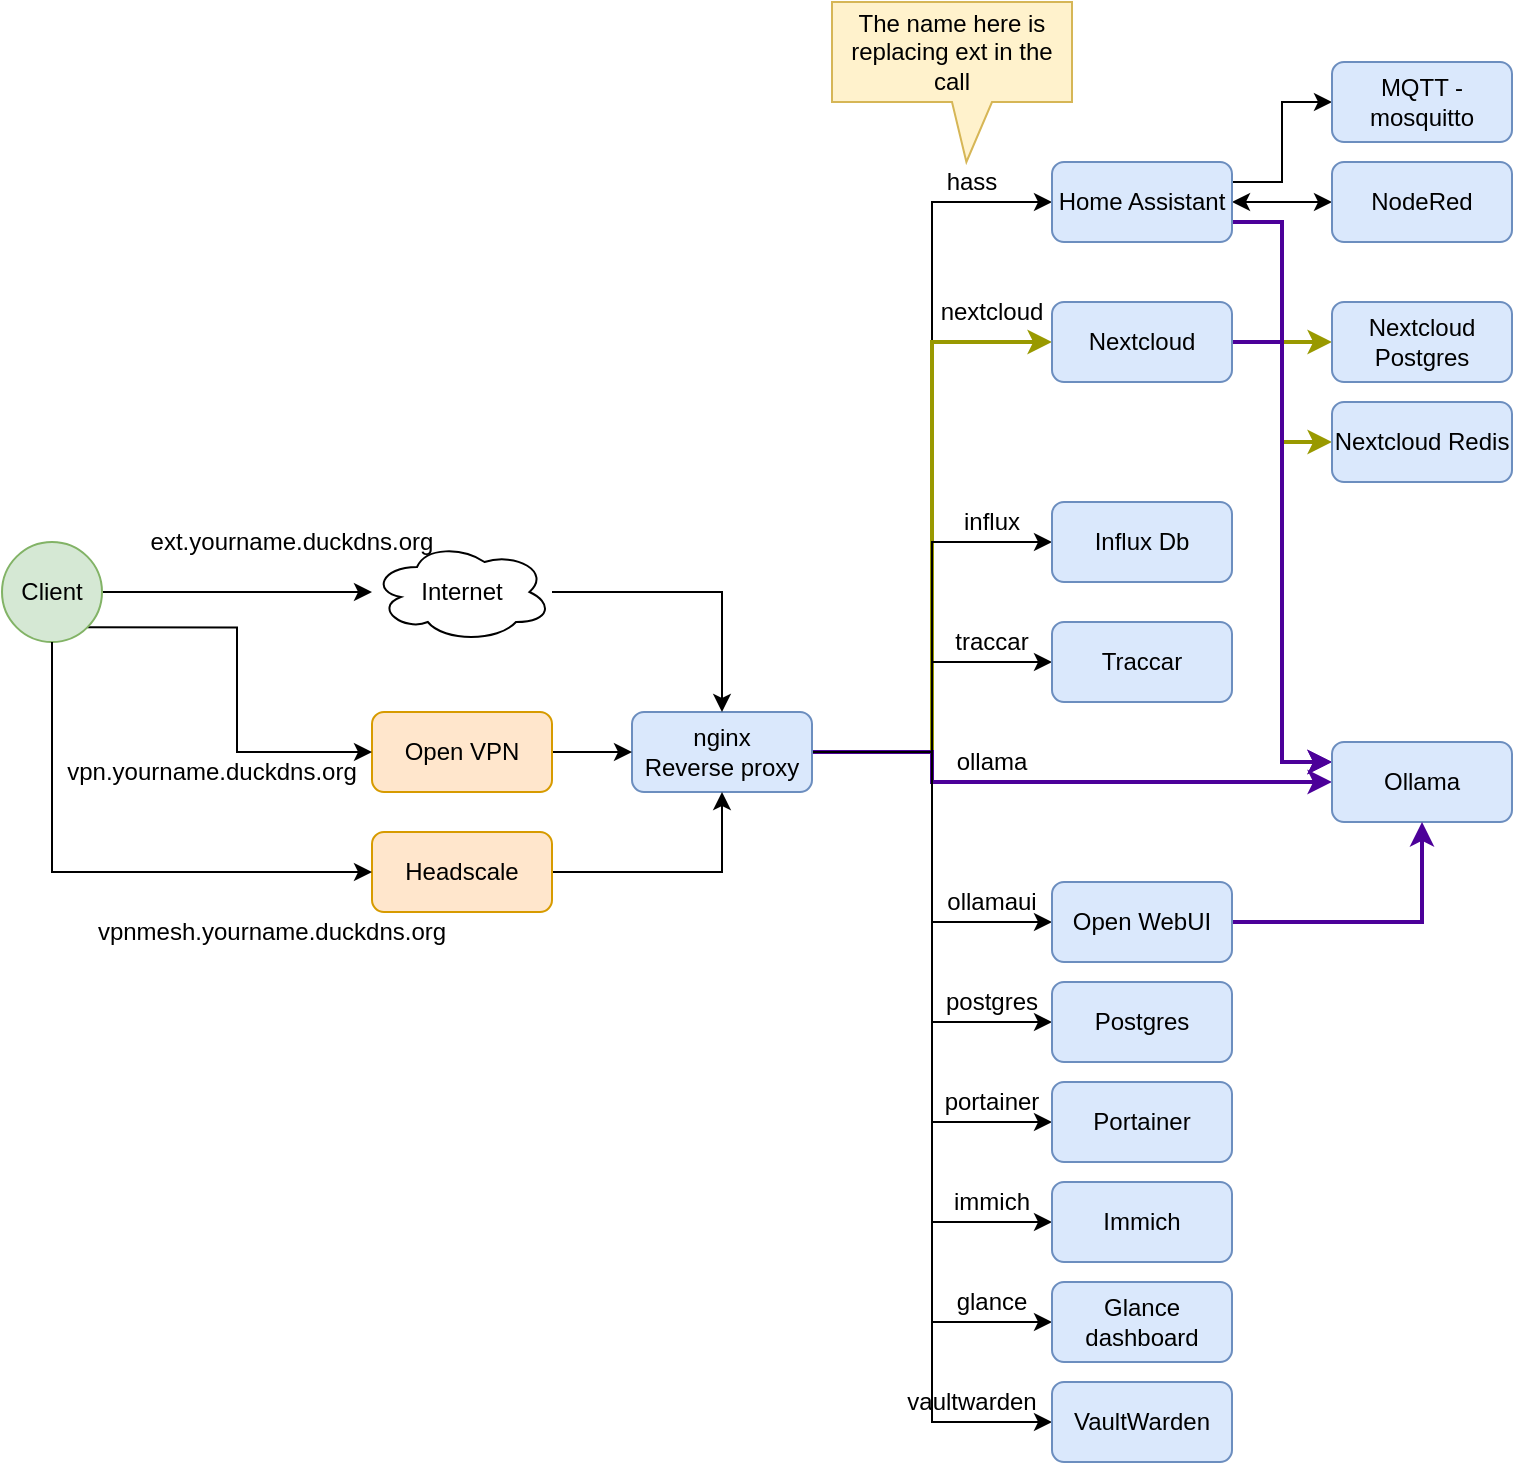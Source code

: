 <mxfile version="12.2.4" pages="1"><diagram id="5ha5PcZl28RkHAPG-eMA" name="Page-1"><mxGraphModel dx="1144" dy="821" grid="1" gridSize="10" guides="1" tooltips="1" connect="1" arrows="1" fold="1" page="1" pageScale="1" pageWidth="827" pageHeight="1169" math="0" shadow="0"><root><mxCell id="0"/><mxCell id="1" parent="0"/><mxCell id="17" style="edgeStyle=orthogonalEdgeStyle;rounded=0;orthogonalLoop=1;jettySize=auto;html=1;entryX=0;entryY=0.5;entryDx=0;entryDy=0;" parent="1" source="2" target="3" edge="1"><mxGeometry relative="1" as="geometry"/></mxCell><mxCell id="18" style="edgeStyle=orthogonalEdgeStyle;rounded=0;orthogonalLoop=1;jettySize=auto;html=1;entryX=0;entryY=0.5;entryDx=0;entryDy=0;strokeColor=#999900;strokeWidth=2;" parent="1" source="2" target="4" edge="1"><mxGeometry relative="1" as="geometry"/></mxCell><mxCell id="19" style="edgeStyle=orthogonalEdgeStyle;rounded=0;orthogonalLoop=1;jettySize=auto;html=1;entryX=0;entryY=0.5;entryDx=0;entryDy=0;" parent="1" source="2" target="7" edge="1"><mxGeometry relative="1" as="geometry"/></mxCell><mxCell id="20" style="edgeStyle=orthogonalEdgeStyle;rounded=0;orthogonalLoop=1;jettySize=auto;html=1;entryX=0;entryY=0.5;entryDx=0;entryDy=0;strokeColor=#4C0099;strokeWidth=2;" parent="1" source="2" target="9" edge="1"><mxGeometry relative="1" as="geometry"><Array as="points"><mxPoint x="515" y="405"/><mxPoint x="515" y="420"/></Array></mxGeometry></mxCell><mxCell id="21" style="edgeStyle=orthogonalEdgeStyle;rounded=0;orthogonalLoop=1;jettySize=auto;html=1;entryX=0;entryY=0.5;entryDx=0;entryDy=0;" parent="1" source="2" target="10" edge="1"><mxGeometry relative="1" as="geometry"/></mxCell><mxCell id="22" style="edgeStyle=orthogonalEdgeStyle;rounded=0;orthogonalLoop=1;jettySize=auto;html=1;entryX=0;entryY=0.5;entryDx=0;entryDy=0;" parent="1" source="2" target="8" edge="1"><mxGeometry relative="1" as="geometry"/></mxCell><mxCell id="49" style="edgeStyle=orthogonalEdgeStyle;rounded=0;orthogonalLoop=1;jettySize=auto;html=1;entryX=0;entryY=0.5;entryDx=0;entryDy=0;" parent="1" source="2" target="48" edge="1"><mxGeometry relative="1" as="geometry"/></mxCell><mxCell id="50" style="edgeStyle=orthogonalEdgeStyle;rounded=0;orthogonalLoop=1;jettySize=auto;html=1;entryX=0;entryY=0.5;entryDx=0;entryDy=0;" parent="1" source="2" target="12" edge="1"><mxGeometry relative="1" as="geometry"/></mxCell><mxCell id="54" style="edgeStyle=orthogonalEdgeStyle;rounded=0;orthogonalLoop=1;jettySize=auto;html=1;entryX=0;entryY=0.5;entryDx=0;entryDy=0;" parent="1" source="2" target="53" edge="1"><mxGeometry relative="1" as="geometry"/></mxCell><mxCell id="59" style="edgeStyle=orthogonalEdgeStyle;rounded=0;orthogonalLoop=1;jettySize=auto;html=1;entryX=0;entryY=0.5;entryDx=0;entryDy=0;" parent="1" source="2" target="57" edge="1"><mxGeometry relative="1" as="geometry"/></mxCell><mxCell id="60" style="edgeStyle=orthogonalEdgeStyle;rounded=0;orthogonalLoop=1;jettySize=auto;html=1;entryX=0;entryY=0.5;entryDx=0;entryDy=0;" parent="1" source="2" target="58" edge="1"><mxGeometry relative="1" as="geometry"/></mxCell><mxCell id="2" value="nginx &lt;br&gt;Reverse proxy" style="rounded=1;whiteSpace=wrap;html=1;fillColor=#dae8fc;strokeColor=#6c8ebf;" parent="1" vertex="1"><mxGeometry x="365" y="385" width="90" height="40" as="geometry"/></mxCell><mxCell id="23" style="edgeStyle=orthogonalEdgeStyle;rounded=0;orthogonalLoop=1;jettySize=auto;html=1;entryX=0;entryY=0.5;entryDx=0;entryDy=0;exitX=1;exitY=0.25;exitDx=0;exitDy=0;" parent="1" source="3" target="5" edge="1"><mxGeometry relative="1" as="geometry"/></mxCell><mxCell id="24" style="edgeStyle=orthogonalEdgeStyle;rounded=0;orthogonalLoop=1;jettySize=auto;html=1;startArrow=classic;startFill=1;" parent="1" source="3" target="6" edge="1"><mxGeometry relative="1" as="geometry"/></mxCell><mxCell id="28" style="edgeStyle=orthogonalEdgeStyle;rounded=0;orthogonalLoop=1;jettySize=auto;html=1;entryX=0;entryY=0.25;entryDx=0;entryDy=0;startArrow=none;startFill=0;strokeColor=#4C0099;strokeWidth=2;exitX=1;exitY=0.75;exitDx=0;exitDy=0;" parent="1" source="3" target="9" edge="1"><mxGeometry relative="1" as="geometry"/></mxCell><mxCell id="3" value="Home Assistant" style="rounded=1;whiteSpace=wrap;html=1;fillColor=#dae8fc;strokeColor=#6c8ebf;" parent="1" vertex="1"><mxGeometry x="575" y="110" width="90" height="40" as="geometry"/></mxCell><mxCell id="15" style="edgeStyle=orthogonalEdgeStyle;rounded=0;orthogonalLoop=1;jettySize=auto;html=1;strokeColor=#999900;strokeWidth=2;" parent="1" source="4" target="13" edge="1"><mxGeometry relative="1" as="geometry"/></mxCell><mxCell id="16" style="edgeStyle=orthogonalEdgeStyle;rounded=0;orthogonalLoop=1;jettySize=auto;html=1;entryX=0;entryY=0.5;entryDx=0;entryDy=0;strokeColor=#999900;strokeWidth=2;" parent="1" source="4" target="14" edge="1"><mxGeometry relative="1" as="geometry"/></mxCell><mxCell id="27" style="edgeStyle=orthogonalEdgeStyle;rounded=0;orthogonalLoop=1;jettySize=auto;html=1;entryX=0;entryY=0.25;entryDx=0;entryDy=0;startArrow=none;startFill=0;strokeColor=#4C0099;strokeWidth=2;" parent="1" source="4" target="9" edge="1"><mxGeometry relative="1" as="geometry"/></mxCell><mxCell id="4" value="Nextcloud" style="rounded=1;whiteSpace=wrap;html=1;fillColor=#dae8fc;strokeColor=#6c8ebf;" parent="1" vertex="1"><mxGeometry x="575" y="180" width="90" height="40" as="geometry"/></mxCell><mxCell id="5" value="MQTT - mosquitto" style="rounded=1;whiteSpace=wrap;html=1;fillColor=#dae8fc;strokeColor=#6c8ebf;" parent="1" vertex="1"><mxGeometry x="715" y="60" width="90" height="40" as="geometry"/></mxCell><mxCell id="6" value="NodeRed" style="rounded=1;whiteSpace=wrap;html=1;fillColor=#dae8fc;strokeColor=#6c8ebf;" parent="1" vertex="1"><mxGeometry x="715" y="110" width="90" height="40" as="geometry"/></mxCell><mxCell id="7" value="Influx Db" style="rounded=1;whiteSpace=wrap;html=1;fillColor=#dae8fc;strokeColor=#6c8ebf;" parent="1" vertex="1"><mxGeometry x="575" y="280" width="90" height="40" as="geometry"/></mxCell><mxCell id="8" value="Traccar" style="rounded=1;whiteSpace=wrap;html=1;fillColor=#dae8fc;strokeColor=#6c8ebf;" parent="1" vertex="1"><mxGeometry x="575" y="340" width="90" height="40" as="geometry"/></mxCell><mxCell id="9" value="Ollama" style="rounded=1;whiteSpace=wrap;html=1;fillColor=#dae8fc;strokeColor=#6c8ebf;" parent="1" vertex="1"><mxGeometry x="715" y="400" width="90" height="40" as="geometry"/></mxCell><mxCell id="11" style="edgeStyle=orthogonalEdgeStyle;rounded=0;orthogonalLoop=1;jettySize=auto;html=1;entryX=0.5;entryY=1;entryDx=0;entryDy=0;strokeColor=#4C0099;strokeWidth=2;" parent="1" source="10" target="9" edge="1"><mxGeometry relative="1" as="geometry"/></mxCell><mxCell id="10" value="Open WebUI" style="rounded=1;whiteSpace=wrap;html=1;fillColor=#dae8fc;strokeColor=#6c8ebf;" parent="1" vertex="1"><mxGeometry x="575" y="470" width="90" height="40" as="geometry"/></mxCell><mxCell id="12" value="Postgres" style="rounded=1;whiteSpace=wrap;html=1;fillColor=#dae8fc;strokeColor=#6c8ebf;" parent="1" vertex="1"><mxGeometry x="575" y="520" width="90" height="40" as="geometry"/></mxCell><mxCell id="13" value="Nextcloud Postgres" style="rounded=1;whiteSpace=wrap;html=1;fillColor=#dae8fc;strokeColor=#6c8ebf;" parent="1" vertex="1"><mxGeometry x="715" y="180" width="90" height="40" as="geometry"/></mxCell><mxCell id="14" value="Nextcloud Redis" style="rounded=1;whiteSpace=wrap;html=1;fillColor=#dae8fc;strokeColor=#6c8ebf;" parent="1" vertex="1"><mxGeometry x="715" y="230" width="90" height="40" as="geometry"/></mxCell><mxCell id="26" style="edgeStyle=orthogonalEdgeStyle;rounded=0;orthogonalLoop=1;jettySize=auto;html=1;entryX=0;entryY=0.5;entryDx=0;entryDy=0;startArrow=none;startFill=0;" parent="1" source="25" target="2" edge="1"><mxGeometry relative="1" as="geometry"/></mxCell><mxCell id="25" value="Open VPN" style="rounded=1;whiteSpace=wrap;html=1;fillColor=#ffe6cc;strokeColor=#d79b00;" parent="1" vertex="1"><mxGeometry x="235" y="385" width="90" height="40" as="geometry"/></mxCell><mxCell id="31" style="edgeStyle=orthogonalEdgeStyle;rounded=0;orthogonalLoop=1;jettySize=auto;html=1;startArrow=none;startFill=0;strokeColor=#000000;strokeWidth=1;entryX=0;entryY=0.5;entryDx=0;entryDy=0;exitX=1;exitY=1;exitDx=0;exitDy=0;" parent="1" source="35" target="25" edge="1"><mxGeometry relative="1" as="geometry"><mxPoint x="125" y="335" as="sourcePoint"/></mxGeometry></mxCell><mxCell id="33" style="edgeStyle=orthogonalEdgeStyle;rounded=0;orthogonalLoop=1;jettySize=auto;html=1;startArrow=none;startFill=0;strokeColor=#000000;strokeWidth=1;exitX=1;exitY=0.5;exitDx=0;exitDy=0;" parent="1" source="35" target="32" edge="1"><mxGeometry relative="1" as="geometry"><mxPoint x="125" y="325" as="sourcePoint"/></mxGeometry></mxCell><mxCell id="34" style="edgeStyle=orthogonalEdgeStyle;rounded=0;orthogonalLoop=1;jettySize=auto;html=1;entryX=0.5;entryY=0;entryDx=0;entryDy=0;startArrow=none;startFill=0;strokeColor=#000000;strokeWidth=1;" parent="1" source="32" target="2" edge="1"><mxGeometry relative="1" as="geometry"/></mxCell><mxCell id="32" value="Internet" style="ellipse;shape=cloud;whiteSpace=wrap;html=1;" parent="1" vertex="1"><mxGeometry x="235" y="300" width="90" height="50" as="geometry"/></mxCell><mxCell id="35" value="Client" style="ellipse;whiteSpace=wrap;html=1;aspect=fixed;fillColor=#d5e8d4;strokeColor=#82b366;" parent="1" vertex="1"><mxGeometry x="50" y="300" width="50" height="50" as="geometry"/></mxCell><mxCell id="36" value="vpn.yourname.duckdns.org" style="text;html=1;strokeColor=none;fillColor=none;align=center;verticalAlign=middle;whiteSpace=wrap;rounded=0;" parent="1" vertex="1"><mxGeometry x="95" y="405" width="120" height="20" as="geometry"/></mxCell><mxCell id="37" value="ext.yourname.duckdns.org" style="text;html=1;strokeColor=none;fillColor=none;align=center;verticalAlign=middle;whiteSpace=wrap;rounded=0;" parent="1" vertex="1"><mxGeometry x="135" y="290" width="120" height="20" as="geometry"/></mxCell><mxCell id="38" value="hass" style="text;html=1;strokeColor=none;fillColor=none;align=center;verticalAlign=middle;whiteSpace=wrap;rounded=0;" parent="1" vertex="1"><mxGeometry x="515" y="110" width="40" height="20" as="geometry"/></mxCell><mxCell id="39" value="nextcloud" style="text;html=1;strokeColor=none;fillColor=none;align=center;verticalAlign=middle;whiteSpace=wrap;rounded=0;" parent="1" vertex="1"><mxGeometry x="525" y="175" width="40" height="20" as="geometry"/></mxCell><mxCell id="40" value="influx" style="text;html=1;strokeColor=none;fillColor=none;align=center;verticalAlign=middle;whiteSpace=wrap;rounded=0;" parent="1" vertex="1"><mxGeometry x="525" y="280" width="40" height="20" as="geometry"/></mxCell><mxCell id="41" value="traccar" style="text;html=1;strokeColor=none;fillColor=none;align=center;verticalAlign=middle;whiteSpace=wrap;rounded=0;" parent="1" vertex="1"><mxGeometry x="525" y="340" width="40" height="20" as="geometry"/></mxCell><mxCell id="42" value="ollama" style="text;html=1;strokeColor=none;fillColor=none;align=center;verticalAlign=middle;whiteSpace=wrap;rounded=0;" parent="1" vertex="1"><mxGeometry x="525" y="400" width="40" height="20" as="geometry"/></mxCell><mxCell id="43" value="ollamaui" style="text;html=1;strokeColor=none;fillColor=none;align=center;verticalAlign=middle;whiteSpace=wrap;rounded=0;" parent="1" vertex="1"><mxGeometry x="525" y="470" width="40" height="20" as="geometry"/></mxCell><mxCell id="47" style="edgeStyle=orthogonalEdgeStyle;rounded=0;orthogonalLoop=1;jettySize=auto;html=1;entryX=0.5;entryY=1;entryDx=0;entryDy=0;" parent="1" source="44" target="2" edge="1"><mxGeometry relative="1" as="geometry"/></mxCell><mxCell id="44" value="Headscale" style="rounded=1;whiteSpace=wrap;html=1;fillColor=#ffe6cc;strokeColor=#d79b00;" parent="1" vertex="1"><mxGeometry x="235" y="445" width="90" height="40" as="geometry"/></mxCell><mxCell id="45" style="edgeStyle=orthogonalEdgeStyle;rounded=0;orthogonalLoop=1;jettySize=auto;html=1;startArrow=none;startFill=0;strokeColor=#000000;strokeWidth=1;entryX=0;entryY=0.5;entryDx=0;entryDy=0;exitX=0.5;exitY=1;exitDx=0;exitDy=0;" parent="1" source="35" target="44" edge="1"><mxGeometry relative="1" as="geometry"><mxPoint x="138" y="353" as="sourcePoint"/><mxPoint x="245" y="415" as="targetPoint"/></mxGeometry></mxCell><mxCell id="46" value="vpnmesh.yourname.duckdns.org" style="text;html=1;strokeColor=none;fillColor=none;align=center;verticalAlign=middle;whiteSpace=wrap;rounded=0;" parent="1" vertex="1"><mxGeometry x="125" y="485" width="120" height="20" as="geometry"/></mxCell><mxCell id="48" value="Portainer" style="rounded=1;whiteSpace=wrap;html=1;fillColor=#dae8fc;strokeColor=#6c8ebf;" parent="1" vertex="1"><mxGeometry x="575" y="570" width="90" height="40" as="geometry"/></mxCell><mxCell id="51" value="postgres" style="text;html=1;strokeColor=none;fillColor=none;align=center;verticalAlign=middle;whiteSpace=wrap;rounded=0;" parent="1" vertex="1"><mxGeometry x="525" y="520" width="40" height="20" as="geometry"/></mxCell><mxCell id="52" value="portainer" style="text;html=1;strokeColor=none;fillColor=none;align=center;verticalAlign=middle;whiteSpace=wrap;rounded=0;" parent="1" vertex="1"><mxGeometry x="525" y="570" width="40" height="20" as="geometry"/></mxCell><mxCell id="53" value="Immich" style="rounded=1;whiteSpace=wrap;html=1;fillColor=#dae8fc;strokeColor=#6c8ebf;" parent="1" vertex="1"><mxGeometry x="575" y="620" width="90" height="40" as="geometry"/></mxCell><mxCell id="55" value="immich" style="text;html=1;strokeColor=none;fillColor=none;align=center;verticalAlign=middle;whiteSpace=wrap;rounded=0;" parent="1" vertex="1"><mxGeometry x="525" y="620" width="40" height="20" as="geometry"/></mxCell><mxCell id="56" value="The name here is replacing ext in the call" style="shape=callout;whiteSpace=wrap;html=1;perimeter=calloutPerimeter;fillColor=#fff2cc;strokeColor=#d6b656;position2=0.56;" parent="1" vertex="1"><mxGeometry x="465" y="30" width="120" height="80" as="geometry"/></mxCell><mxCell id="57" value="Glance&lt;br&gt;dashboard" style="rounded=1;whiteSpace=wrap;html=1;fillColor=#dae8fc;strokeColor=#6c8ebf;" parent="1" vertex="1"><mxGeometry x="575" y="670" width="90" height="40" as="geometry"/></mxCell><mxCell id="58" value="VaultWarden" style="rounded=1;whiteSpace=wrap;html=1;fillColor=#dae8fc;strokeColor=#6c8ebf;" parent="1" vertex="1"><mxGeometry x="575" y="720" width="90" height="40" as="geometry"/></mxCell><mxCell id="61" value="glance" style="text;html=1;strokeColor=none;fillColor=none;align=center;verticalAlign=middle;whiteSpace=wrap;rounded=0;" parent="1" vertex="1"><mxGeometry x="525" y="670" width="40" height="20" as="geometry"/></mxCell><mxCell id="63" value="vaultwarden" style="text;html=1;strokeColor=none;fillColor=none;align=center;verticalAlign=middle;whiteSpace=wrap;rounded=0;" parent="1" vertex="1"><mxGeometry x="515" y="720" width="40" height="20" as="geometry"/></mxCell></root></mxGraphModel></diagram></mxfile>